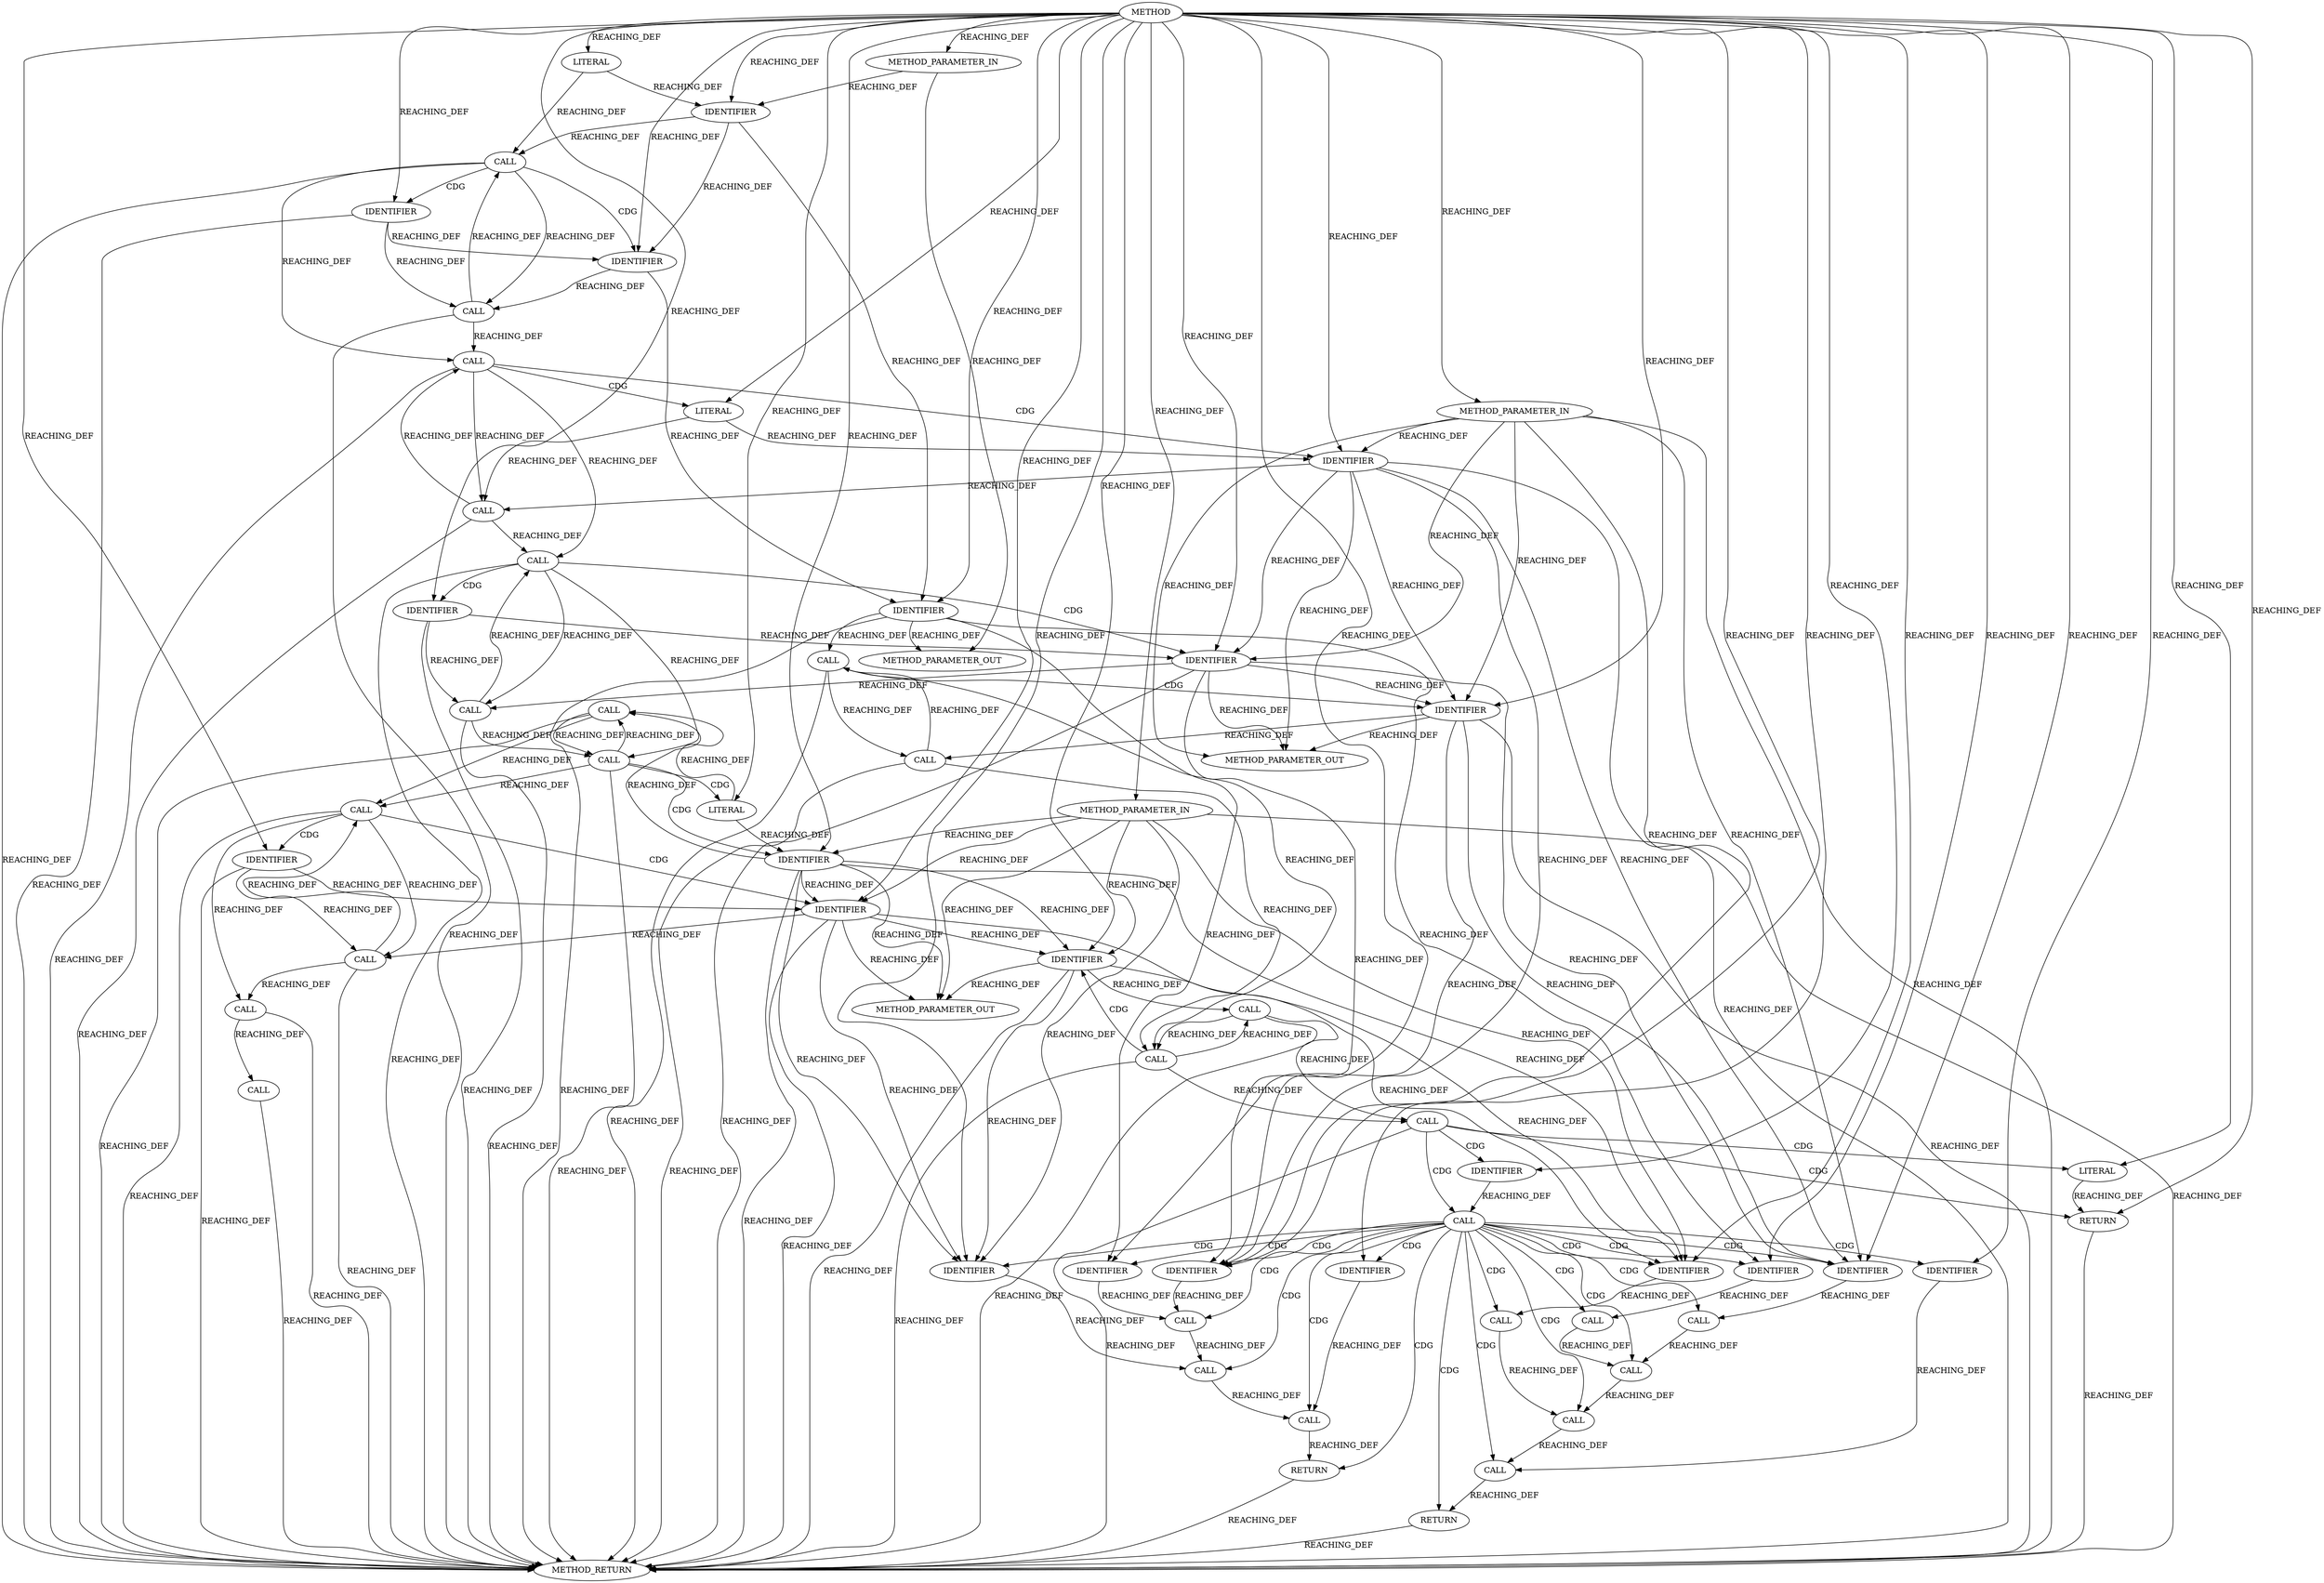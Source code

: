 strict digraph "" {
	node [label="\N"];
	1266	[ARGUMENT_INDEX=1,
		CODE="return front_len + middle_len + data_len +
		       CEPH_EPILOGUE_PLAIN_LEN;",
		COLUMN_NUMBER=3,
		LINE_NUMBER=421,
		ORDER=1,
		filename="messenger_v2.c",
		label=RETURN];
	1285	[CODE=RET,
		COLUMN_NUMBER=1,
		EVALUATION_STRATEGY=BY_VALUE,
		LINE_NUMBER=410,
		ORDER=6,
		TYPE_FULL_NAME=int,
		filename="messenger_v2.c",
		label=METHOD_RETURN];
	1266 -> 1285	[VARIABLE="<RET>",
		label=REACHING_DEF];
	1244	[ARGUMENT_INDEX=2,
		CODE="data_len < 0",
		COLUMN_NUMBER=9,
		DISPATCH_TYPE=STATIC_DISPATCH,
		LINE_NUMBER=415,
		METHOD_FULL_NAME="<operator>.lessThan",
		NAME="<operator>.lessThan",
		ORDER=2,
		TYPE_FULL_NAME="<empty>",
		filename="messenger_v2.c",
		label=CALL];
	1244 -> 1285	[VARIABLE="data_len < 0",
		label=REACHING_DEF];
	1228	[ARGUMENT_INDEX=1,
		CODE="front_len < 0 || front_len > CEPH_MSG_MAX_FRONT_LEN ||
	       middle_len < 0 || middle_len > CEPH_MSG_MAX_MIDDLE_LEN ||
	       \
data_len < 0",
		COLUMN_NUMBER=9,
		DISPATCH_TYPE=STATIC_DISPATCH,
		LINE_NUMBER=413,
		METHOD_FULL_NAME="<operator>.logicalOr",
		NAME="<operator>.logicalOr",
		ORDER=1,
		TYPE_FULL_NAME="<empty>",
		filename="messenger_v2.c",
		label=CALL];
	1244 -> 1228	[VARIABLE="data_len < 0",
		label=REACHING_DEF];
	1229	[ARGUMENT_INDEX=1,
		CODE="front_len < 0 || front_len > CEPH_MSG_MAX_FRONT_LEN ||
	       middle_len < 0 || middle_len > CEPH_MSG_MAX_MIDDLE_LEN",
		COLUMN_NUMBER=9,
		DISPATCH_TYPE=STATIC_DISPATCH,
		LINE_NUMBER=413,
		METHOD_FULL_NAME="<operator>.logicalOr",
		NAME="<operator>.logicalOr",
		ORDER=1,
		TYPE_FULL_NAME="<empty>",
		filename="messenger_v2.c",
		label=CALL];
	1244 -> 1229	[VARIABLE="data_len < 0",
		label=REACHING_DEF];
	1228 -> 1285	[VARIABLE="front_len < 0 || front_len > CEPH_MSG_MAX_FRONT_LEN ||
	       middle_len < 0 || middle_len > CEPH_MSG_MAX_MIDDLE_LEN ||
	       \
data_len < 0",
		label=REACHING_DEF];
	1227	[ARGUMENT_INDEX=1,
		CODE="front_len < 0 || front_len > CEPH_MSG_MAX_FRONT_LEN ||
	       middle_len < 0 || middle_len > CEPH_MSG_MAX_MIDDLE_LEN ||
	       \
data_len < 0 || data_len > CEPH_MSG_MAX_DATA_LEN",
		COLUMN_NUMBER=9,
		DISPATCH_TYPE=STATIC_DISPATCH,
		LINE_NUMBER=413,
		METHOD_FULL_NAME="<operator>.logicalOr",
		NAME="<operator>.logicalOr",
		ORDER=1,
		TYPE_FULL_NAME="<empty>",
		filename="messenger_v2.c",
		label=CALL];
	1228 -> 1227	[VARIABLE="front_len < 0 || front_len > CEPH_MSG_MAX_FRONT_LEN ||
	       middle_len < 0 || middle_len > CEPH_MSG_MAX_MIDDLE_LEN ||
	       \
data_len < 0",
		label=REACHING_DEF];
	1247	[ARGUMENT_INDEX=2,
		CODE="data_len > CEPH_MSG_MAX_DATA_LEN",
		COLUMN_NUMBER=25,
		DISPATCH_TYPE=STATIC_DISPATCH,
		LINE_NUMBER=415,
		METHOD_FULL_NAME="<operator>.greaterThan",
		NAME="<operator>.greaterThan",
		ORDER=2,
		TYPE_FULL_NAME="<empty>",
		filename="messenger_v2.c",
		label=CALL];
	1228 -> 1247	[VARIABLE="front_len < 0 || front_len > CEPH_MSG_MAX_FRONT_LEN ||
	       middle_len < 0 || middle_len > CEPH_MSG_MAX_MIDDLE_LEN ||
	       \
data_len < 0",
		label=REACHING_DEF];
	1248	[ARGUMENT_INDEX=1,
		CODE=data_len,
		COLUMN_NUMBER=25,
		LINE_NUMBER=415,
		NAME=data_len,
		ORDER=1,
		TYPE_FULL_NAME=int,
		filename="messenger_v2.c",
		label=IDENTIFIER];
	1228 -> 1248	[label=CDG];
	1249	[ARGUMENT_INDEX=2,
		CODE=CEPH_MSG_MAX_DATA_LEN,
		COLUMN_NUMBER=36,
		LINE_NUMBER=415,
		NAME=CEPH_MSG_MAX_DATA_LEN,
		ORDER=2,
		TYPE_FULL_NAME=ANY,
		filename="messenger_v2.c",
		label=IDENTIFIER];
	1228 -> 1249	[label=CDG];
	1229 -> 1285	[VARIABLE="front_len < 0 || front_len > CEPH_MSG_MAX_FRONT_LEN ||
	       middle_len < 0 || middle_len > CEPH_MSG_MAX_MIDDLE_LEN",
		label=REACHING_DEF];
	1229 -> 1244	[VARIABLE="front_len < 0 || front_len > CEPH_MSG_MAX_FRONT_LEN ||
	       middle_len < 0 || middle_len > CEPH_MSG_MAX_MIDDLE_LEN",
		label=REACHING_DEF];
	1229 -> 1228	[VARIABLE="front_len < 0 || front_len > CEPH_MSG_MAX_FRONT_LEN ||
	       middle_len < 0 || middle_len > CEPH_MSG_MAX_MIDDLE_LEN",
		label=REACHING_DEF];
	1245	[ARGUMENT_INDEX=1,
		CODE=data_len,
		COLUMN_NUMBER=9,
		LINE_NUMBER=415,
		NAME=data_len,
		ORDER=1,
		TYPE_FULL_NAME=int,
		filename="messenger_v2.c",
		label=IDENTIFIER];
	1229 -> 1245	[label=CDG];
	1246	[ARGUMENT_INDEX=2,
		CODE=0,
		COLUMN_NUMBER=20,
		LINE_NUMBER=415,
		ORDER=2,
		TYPE_FULL_NAME=int,
		filename="messenger_v2.c",
		label=LITERAL];
	1229 -> 1246	[label=CDG];
	1233	[ARGUMENT_INDEX=1,
		CODE=front_len,
		COLUMN_NUMBER=9,
		LINE_NUMBER=413,
		NAME=front_len,
		ORDER=1,
		TYPE_FULL_NAME=int,
		filename="messenger_v2.c",
		label=IDENTIFIER];
	1232	[ARGUMENT_INDEX=1,
		CODE="front_len < 0",
		COLUMN_NUMBER=9,
		DISPATCH_TYPE=STATIC_DISPATCH,
		LINE_NUMBER=413,
		METHOD_FULL_NAME="<operator>.lessThan",
		NAME="<operator>.lessThan",
		ORDER=1,
		TYPE_FULL_NAME="<empty>",
		filename="messenger_v2.c",
		label=CALL];
	1233 -> 1232	[VARIABLE=front_len,
		label=REACHING_DEF];
	1236	[ARGUMENT_INDEX=1,
		CODE=front_len,
		COLUMN_NUMBER=26,
		LINE_NUMBER=413,
		NAME=front_len,
		ORDER=1,
		TYPE_FULL_NAME=int,
		filename="messenger_v2.c",
		label=IDENTIFIER];
	1233 -> 1236	[VARIABLE=front_len,
		label=REACHING_DEF];
	1254	[ARGUMENT_INDEX=1,
		CODE=front_len,
		COLUMN_NUMBER=7,
		LINE_NUMBER=417,
		NAME=front_len,
		ORDER=1,
		TYPE_FULL_NAME=int,
		filename="messenger_v2.c",
		label=IDENTIFIER];
	1233 -> 1254	[VARIABLE=front_len,
		label=REACHING_DEF];
	1232 -> 1285	[VARIABLE="front_len < 0",
		label=REACHING_DEF];
	1232 -> 1236	[label=CDG];
	1231	[ARGUMENT_INDEX=1,
		CODE="front_len < 0 || front_len > CEPH_MSG_MAX_FRONT_LEN",
		COLUMN_NUMBER=9,
		DISPATCH_TYPE=STATIC_DISPATCH,
		LINE_NUMBER=413,
		METHOD_FULL_NAME="<operator>.logicalOr",
		NAME="<operator>.logicalOr",
		ORDER=1,
		TYPE_FULL_NAME="<empty>",
		filename="messenger_v2.c",
		label=CALL];
	1232 -> 1231	[VARIABLE="front_len < 0",
		label=REACHING_DEF];
	1235	[ARGUMENT_INDEX=2,
		CODE="front_len > CEPH_MSG_MAX_FRONT_LEN",
		COLUMN_NUMBER=26,
		DISPATCH_TYPE=STATIC_DISPATCH,
		LINE_NUMBER=413,
		METHOD_FULL_NAME="<operator>.greaterThan",
		NAME="<operator>.greaterThan",
		ORDER=2,
		TYPE_FULL_NAME="<empty>",
		filename="messenger_v2.c",
		label=CALL];
	1232 -> 1235	[VARIABLE="front_len < 0",
		label=REACHING_DEF];
	1237	[ARGUMENT_INDEX=2,
		CODE=CEPH_MSG_MAX_FRONT_LEN,
		COLUMN_NUMBER=38,
		LINE_NUMBER=413,
		NAME=CEPH_MSG_MAX_FRONT_LEN,
		ORDER=2,
		TYPE_FULL_NAME=ANY,
		filename="messenger_v2.c",
		label=IDENTIFIER];
	1232 -> 1237	[label=CDG];
	1236 -> 1254	[VARIABLE=front_len,
		label=REACHING_DEF];
	1236 -> 1235	[VARIABLE=front_len,
		label=REACHING_DEF];
	1254 -> 1285	[VARIABLE=front_len,
		label=REACHING_DEF];
	1253	[ARGUMENT_INDEX=1,
		CODE="!front_len",
		COLUMN_NUMBER=6,
		DISPATCH_TYPE=STATIC_DISPATCH,
		LINE_NUMBER=417,
		METHOD_FULL_NAME="<operator>.logicalNot",
		NAME="<operator>.logicalNot",
		ORDER=1,
		TYPE_FULL_NAME="<empty>",
		filename="messenger_v2.c",
		label=CALL];
	1254 -> 1253	[VARIABLE=front_len,
		label=REACHING_DEF];
	13103	[CODE="int front_len",
		COLUMN_NUMBER=30,
		EVALUATION_STRATEGY=BY_VALUE,
		INDEX=1,
		IS_VARIADIC=false,
		LINE_NUMBER=410,
		NAME=front_len,
		ORDER=1,
		TYPE_FULL_NAME=int,
		filename="messenger_v2.c",
		label=METHOD_PARAMETER_OUT];
	1254 -> 13103	[VARIABLE=front_len,
		label=REACHING_DEF];
	1270	[ARGUMENT_INDEX=1,
		CODE=front_len,
		COLUMN_NUMBER=10,
		LINE_NUMBER=421,
		NAME=front_len,
		ORDER=1,
		TYPE_FULL_NAME=int,
		filename="messenger_v2.c",
		label=IDENTIFIER];
	1254 -> 1270	[VARIABLE=front_len,
		label=REACHING_DEF];
	1279	[ARGUMENT_INDEX=1,
		CODE=front_len,
		COLUMN_NUMBER=20,
		LINE_NUMBER=424,
		NAME=front_len,
		ORDER=1,
		TYPE_FULL_NAME=int,
		filename="messenger_v2.c",
		label=IDENTIFIER];
	1254 -> 1279	[VARIABLE=front_len,
		label=REACHING_DEF];
	1234	[ARGUMENT_INDEX=2,
		CODE=0,
		COLUMN_NUMBER=21,
		LINE_NUMBER=413,
		ORDER=2,
		TYPE_FULL_NAME=int,
		filename="messenger_v2.c",
		label=LITERAL];
	1234 -> 1233	[VARIABLE=0,
		label=REACHING_DEF];
	1234 -> 1232	[VARIABLE=0,
		label=REACHING_DEF];
	1241	[ARGUMENT_INDEX=2,
		CODE="middle_len > CEPH_MSG_MAX_MIDDLE_LEN",
		COLUMN_NUMBER=27,
		DISPATCH_TYPE=STATIC_DISPATCH,
		LINE_NUMBER=414,
		METHOD_FULL_NAME="<operator>.greaterThan",
		NAME="<operator>.greaterThan",
		ORDER=2,
		TYPE_FULL_NAME="<empty>",
		filename="messenger_v2.c",
		label=CALL];
	1241 -> 1285	[VARIABLE="middle_len > CEPH_MSG_MAX_MIDDLE_LEN",
		label=REACHING_DEF];
	1241 -> 1229	[VARIABLE="middle_len > CEPH_MSG_MAX_MIDDLE_LEN",
		label=REACHING_DEF];
	1230	[ARGUMENT_INDEX=1,
		CODE="front_len < 0 || front_len > CEPH_MSG_MAX_FRONT_LEN ||
	       middle_len < 0",
		COLUMN_NUMBER=9,
		DISPATCH_TYPE=STATIC_DISPATCH,
		LINE_NUMBER=413,
		METHOD_FULL_NAME="<operator>.logicalOr",
		NAME="<operator>.logicalOr",
		ORDER=1,
		TYPE_FULL_NAME="<empty>",
		filename="messenger_v2.c",
		label=CALL];
	1241 -> 1230	[VARIABLE="middle_len > CEPH_MSG_MAX_MIDDLE_LEN",
		label=REACHING_DEF];
	1230 -> 1285	[VARIABLE="front_len < 0 || front_len > CEPH_MSG_MAX_FRONT_LEN ||
	       middle_len < 0",
		label=REACHING_DEF];
	1230 -> 1229	[VARIABLE="front_len < 0 || front_len > CEPH_MSG_MAX_FRONT_LEN ||
	       middle_len < 0",
		label=REACHING_DEF];
	1230 -> 1241	[VARIABLE="front_len < 0 || front_len > CEPH_MSG_MAX_FRONT_LEN ||
	       middle_len < 0",
		label=REACHING_DEF];
	1243	[ARGUMENT_INDEX=2,
		CODE=CEPH_MSG_MAX_MIDDLE_LEN,
		COLUMN_NUMBER=40,
		LINE_NUMBER=414,
		NAME=CEPH_MSG_MAX_MIDDLE_LEN,
		ORDER=2,
		TYPE_FULL_NAME=ANY,
		filename="messenger_v2.c",
		label=IDENTIFIER];
	1230 -> 1243	[label=CDG];
	1242	[ARGUMENT_INDEX=1,
		CODE=middle_len,
		COLUMN_NUMBER=27,
		LINE_NUMBER=414,
		NAME=middle_len,
		ORDER=1,
		TYPE_FULL_NAME=int,
		filename="messenger_v2.c",
		label=IDENTIFIER];
	1230 -> 1242	[label=CDG];
	1280	[ARGUMENT_INDEX=2,
		CODE="padded_len(middle_len)",
		COLUMN_NUMBER=33,
		DISPATCH_TYPE=STATIC_DISPATCH,
		LINE_NUMBER=424,
		METHOD_FULL_NAME=padded_len,
		NAME=padded_len,
		ORDER=2,
		TYPE_FULL_NAME="<empty>",
		filename="messenger_v2.c",
		label=CALL];
	1277	[ARGUMENT_INDEX=1,
		CODE="padded_len(front_len) + padded_len(middle_len)",
		COLUMN_NUMBER=9,
		DISPATCH_TYPE=STATIC_DISPATCH,
		LINE_NUMBER=424,
		METHOD_FULL_NAME="<operator>.addition",
		NAME="<operator>.addition",
		ORDER=1,
		TYPE_FULL_NAME="<empty>",
		filename="messenger_v2.c",
		label=CALL];
	1280 -> 1277	[VARIABLE="padded_len(middle_len)",
		label=REACHING_DEF];
	1276	[ARGUMENT_INDEX=1,
		CODE="padded_len(front_len) + padded_len(middle_len) +
	       padded_len(data_len)",
		COLUMN_NUMBER=9,
		DISPATCH_TYPE=STATIC_DISPATCH,
		LINE_NUMBER=424,
		METHOD_FULL_NAME="<operator>.addition",
		NAME="<operator>.addition",
		ORDER=1,
		TYPE_FULL_NAME="<empty>",
		filename="messenger_v2.c",
		label=CALL];
	1277 -> 1276	[VARIABLE="padded_len(front_len) + padded_len(middle_len)",
		label=REACHING_DEF];
	1227 -> 1285	[VARIABLE="front_len < 0 || front_len > CEPH_MSG_MAX_FRONT_LEN ||
	       middle_len < 0 || middle_len > CEPH_MSG_MAX_MIDDLE_LEN ||
	       \
data_len < 0 || data_len > CEPH_MSG_MAX_DATA_LEN",
		label=REACHING_DEF];
	1226	[ARGUMENT_INDEX=-1,
		CODE="BUG_ON(front_len < 0 || front_len > CEPH_MSG_MAX_FRONT_LEN ||
	       middle_len < 0 || middle_len > CEPH_MSG_MAX_MIDDLE_LEN ||
	       \
data_len < 0 || data_len > CEPH_MSG_MAX_DATA_LEN)",
		COLUMN_NUMBER=2,
		DISPATCH_TYPE=STATIC_DISPATCH,
		LINE_NUMBER=413,
		METHOD_FULL_NAME=BUG_ON,
		NAME=BUG_ON,
		ORDER=1,
		TYPE_FULL_NAME="<empty>",
		filename="messenger_v2.c",
		label=CALL];
	1227 -> 1226	[VARIABLE="front_len < 0 || front_len > CEPH_MSG_MAX_FRONT_LEN ||
	       middle_len < 0 || middle_len > CEPH_MSG_MAX_MIDDLE_LEN ||
	       \
data_len < 0 || data_len > CEPH_MSG_MAX_DATA_LEN",
		label=REACHING_DEF];
	1226 -> 1285	[VARIABLE="BUG_ON(front_len < 0 || front_len > CEPH_MSG_MAX_FRONT_LEN ||
	       middle_len < 0 || middle_len > CEPH_MSG_MAX_MIDDLE_LEN ||
	       \
data_len < 0 || data_len > CEPH_MSG_MAX_DATA_LEN)",
		label=REACHING_DEF];
	1231 -> 1285	[VARIABLE="front_len < 0 || front_len > CEPH_MSG_MAX_FRONT_LEN",
		label=REACHING_DEF];
	1231 -> 1230	[VARIABLE="front_len < 0 || front_len > CEPH_MSG_MAX_FRONT_LEN",
		label=REACHING_DEF];
	1238	[ARGUMENT_INDEX=2,
		CODE="middle_len < 0",
		COLUMN_NUMBER=9,
		DISPATCH_TYPE=STATIC_DISPATCH,
		LINE_NUMBER=414,
		METHOD_FULL_NAME="<operator>.lessThan",
		NAME="<operator>.lessThan",
		ORDER=2,
		TYPE_FULL_NAME="<empty>",
		filename="messenger_v2.c",
		label=CALL];
	1231 -> 1238	[VARIABLE="front_len < 0 || front_len > CEPH_MSG_MAX_FRONT_LEN",
		label=REACHING_DEF];
	1239	[ARGUMENT_INDEX=1,
		CODE=middle_len,
		COLUMN_NUMBER=9,
		LINE_NUMBER=414,
		NAME=middle_len,
		ORDER=1,
		TYPE_FULL_NAME=int,
		filename="messenger_v2.c",
		label=IDENTIFIER];
	1231 -> 1239	[label=CDG];
	1240	[ARGUMENT_INDEX=2,
		CODE=0,
		COLUMN_NUMBER=22,
		LINE_NUMBER=414,
		ORDER=2,
		TYPE_FULL_NAME=int,
		filename="messenger_v2.c",
		label=LITERAL];
	1231 -> 1240	[label=CDG];
	1235 -> 1285	[VARIABLE="front_len > CEPH_MSG_MAX_FRONT_LEN",
		label=REACHING_DEF];
	1235 -> 1232	[VARIABLE="front_len > CEPH_MSG_MAX_FRONT_LEN",
		label=REACHING_DEF];
	1235 -> 1231	[VARIABLE="front_len > CEPH_MSG_MAX_FRONT_LEN",
		label=REACHING_DEF];
	1237 -> 1285	[VARIABLE=CEPH_MSG_MAX_FRONT_LEN,
		label=REACHING_DEF];
	1237 -> 1236	[VARIABLE=CEPH_MSG_MAX_FRONT_LEN,
		label=REACHING_DEF];
	1237 -> 1235	[VARIABLE=CEPH_MSG_MAX_FRONT_LEN,
		label=REACHING_DEF];
	1243 -> 1285	[VARIABLE=CEPH_MSG_MAX_MIDDLE_LEN,
		label=REACHING_DEF];
	1243 -> 1241	[VARIABLE=CEPH_MSG_MAX_MIDDLE_LEN,
		label=REACHING_DEF];
	1243 -> 1242	[VARIABLE=CEPH_MSG_MAX_MIDDLE_LEN,
		label=REACHING_DEF];
	1242 -> 1285	[VARIABLE=middle_len,
		label=REACHING_DEF];
	1242 -> 1241	[VARIABLE=middle_len,
		label=REACHING_DEF];
	1256	[ARGUMENT_INDEX=1,
		CODE=middle_len,
		COLUMN_NUMBER=21,
		LINE_NUMBER=417,
		NAME=middle_len,
		ORDER=1,
		TYPE_FULL_NAME=int,
		filename="messenger_v2.c",
		label=IDENTIFIER];
	1242 -> 1256	[VARIABLE=middle_len,
		label=REACHING_DEF];
	1271	[ARGUMENT_INDEX=2,
		CODE=middle_len,
		COLUMN_NUMBER=22,
		LINE_NUMBER=421,
		NAME=middle_len,
		ORDER=2,
		TYPE_FULL_NAME=int,
		filename="messenger_v2.c",
		label=IDENTIFIER];
	1242 -> 1271	[VARIABLE=middle_len,
		label=REACHING_DEF];
	1281	[ARGUMENT_INDEX=1,
		CODE=middle_len,
		COLUMN_NUMBER=44,
		LINE_NUMBER=424,
		NAME=middle_len,
		ORDER=1,
		TYPE_FULL_NAME=int,
		filename="messenger_v2.c",
		label=IDENTIFIER];
	1242 -> 1281	[VARIABLE=middle_len,
		label=REACHING_DEF];
	13104	[CODE="int middle_len",
		COLUMN_NUMBER=45,
		EVALUATION_STRATEGY=BY_VALUE,
		INDEX=2,
		IS_VARIADIC=false,
		LINE_NUMBER=410,
		NAME=middle_len,
		ORDER=2,
		TYPE_FULL_NAME=int,
		filename="messenger_v2.c",
		label=METHOD_PARAMETER_OUT];
	1242 -> 13104	[VARIABLE=middle_len,
		label=REACHING_DEF];
	1238 -> 1285	[VARIABLE="middle_len < 0",
		label=REACHING_DEF];
	1238 -> 1230	[VARIABLE="middle_len < 0",
		label=REACHING_DEF];
	1238 -> 1231	[VARIABLE="middle_len < 0",
		label=REACHING_DEF];
	1239 -> 1285	[VARIABLE=middle_len,
		label=REACHING_DEF];
	1239 -> 1242	[VARIABLE=middle_len,
		label=REACHING_DEF];
	1239 -> 1238	[VARIABLE=middle_len,
		label=REACHING_DEF];
	1239 -> 1256	[VARIABLE=middle_len,
		label=REACHING_DEF];
	1239 -> 1271	[VARIABLE=middle_len,
		label=REACHING_DEF];
	1239 -> 1281	[VARIABLE=middle_len,
		label=REACHING_DEF];
	1239 -> 13104	[VARIABLE=middle_len,
		label=REACHING_DEF];
	1240 -> 1238	[VARIABLE=0,
		label=REACHING_DEF];
	1240 -> 1239	[VARIABLE=0,
		label=REACHING_DEF];
	1257	[ARGUMENT_INDEX=2,
		CODE="!data_len",
		COLUMN_NUMBER=35,
		DISPATCH_TYPE=STATIC_DISPATCH,
		LINE_NUMBER=417,
		METHOD_FULL_NAME="<operator>.logicalNot",
		NAME="<operator>.logicalNot",
		ORDER=2,
		TYPE_FULL_NAME="<empty>",
		filename="messenger_v2.c",
		label=CALL];
	1257 -> 1285	[VARIABLE="!data_len",
		label=REACHING_DEF];
	1251	[ARGUMENT_INDEX=-1,
		CODE="!front_len && !middle_len && !data_len",
		COLUMN_NUMBER=6,
		DISPATCH_TYPE=STATIC_DISPATCH,
		LINE_NUMBER=417,
		METHOD_FULL_NAME="<operator>.logicalAnd",
		NAME="<operator>.logicalAnd",
		ORDER=1,
		TYPE_FULL_NAME="<empty>",
		filename="messenger_v2.c",
		label=CALL];
	1257 -> 1251	[VARIABLE="!data_len",
		label=REACHING_DEF];
	1252	[ARGUMENT_INDEX=1,
		CODE="!front_len && !middle_len",
		COLUMN_NUMBER=6,
		DISPATCH_TYPE=STATIC_DISPATCH,
		LINE_NUMBER=417,
		METHOD_FULL_NAME="<operator>.logicalAnd",
		NAME="<operator>.logicalAnd",
		ORDER=1,
		TYPE_FULL_NAME="<empty>",
		filename="messenger_v2.c",
		label=CALL];
	1257 -> 1252	[VARIABLE="!data_len",
		label=REACHING_DEF];
	1251 -> 1285	[VARIABLE="!front_len && !middle_len && !data_len",
		label=REACHING_DEF];
	1260	[ARGUMENT_INDEX=1,
		CODE="return 0;",
		COLUMN_NUMBER=3,
		LINE_NUMBER=418,
		ORDER=1,
		filename="messenger_v2.c",
		label=RETURN];
	1251 -> 1260	[label=CDG];
	1261	[ARGUMENT_INDEX=-1,
		CODE=0,
		COLUMN_NUMBER=10,
		LINE_NUMBER=418,
		ORDER=1,
		TYPE_FULL_NAME=int,
		filename="messenger_v2.c",
		label=LITERAL];
	1251 -> 1261	[label=CDG];
	1264	[ARGUMENT_INDEX=1,
		CODE=secure,
		COLUMN_NUMBER=7,
		LINE_NUMBER=420,
		NAME=secure,
		ORDER=1,
		TYPE_FULL_NAME=bool,
		filename="messenger_v2.c",
		label=IDENTIFIER];
	1251 -> 1264	[label=CDG];
	1263	[ARGUMENT_INDEX=-1,
		CODE="!secure",
		COLUMN_NUMBER=6,
		DISPATCH_TYPE=STATIC_DISPATCH,
		LINE_NUMBER=420,
		METHOD_FULL_NAME="<operator>.logicalNot",
		NAME="<operator>.logicalNot",
		ORDER=1,
		TYPE_FULL_NAME="<empty>",
		filename="messenger_v2.c",
		label=CALL];
	1251 -> 1263	[label=CDG];
	1252 -> 1285	[VARIABLE="!front_len && !middle_len",
		label=REACHING_DEF];
	1252 -> 1257	[VARIABLE="!front_len && !middle_len",
		label=REACHING_DEF];
	1252 -> 1251	[VARIABLE="!front_len && !middle_len",
		label=REACHING_DEF];
	1258	[ARGUMENT_INDEX=1,
		CODE=data_len,
		COLUMN_NUMBER=36,
		LINE_NUMBER=417,
		NAME=data_len,
		ORDER=1,
		TYPE_FULL_NAME=int,
		filename="messenger_v2.c",
		label=IDENTIFIER];
	1252 -> 1258	[label=CDG];
	1274	[ARGUMENT_INDEX=-1,
		CODE="return padded_len(front_len) + padded_len(middle_len) +
	       padded_len(data_len) + CEPH_EPILOGUE_SECURE_LEN;",
		COLUMN_NUMBER=2,
		LINE_NUMBER=424,
		ORDER=4,
		filename="messenger_v2.c",
		label=RETURN];
	1274 -> 1285	[VARIABLE="<RET>",
		label=REACHING_DEF];
	1247 -> 1285	[VARIABLE="data_len > CEPH_MSG_MAX_DATA_LEN",
		label=REACHING_DEF];
	1247 -> 1228	[VARIABLE="data_len > CEPH_MSG_MAX_DATA_LEN",
		label=REACHING_DEF];
	1247 -> 1227	[VARIABLE="data_len > CEPH_MSG_MAX_DATA_LEN",
		label=REACHING_DEF];
	1275	[ARGUMENT_INDEX=-1,
		CODE="padded_len(front_len) + padded_len(middle_len) +
	       padded_len(data_len) + CEPH_EPILOGUE_SECURE_LEN",
		COLUMN_NUMBER=9,
		DISPATCH_TYPE=STATIC_DISPATCH,
		LINE_NUMBER=424,
		METHOD_FULL_NAME="<operator>.addition",
		NAME="<operator>.addition",
		ORDER=1,
		TYPE_FULL_NAME="<empty>",
		filename="messenger_v2.c",
		label=CALL];
	1275 -> 1274	[VARIABLE="padded_len(front_len) + padded_len(middle_len) +
	       padded_len(data_len) + CEPH_EPILOGUE_SECURE_LEN",
		label=REACHING_DEF];
	1253 -> 1285	[VARIABLE="!front_len",
		label=REACHING_DEF];
	1253 -> 1252	[VARIABLE="!front_len",
		label=REACHING_DEF];
	1255	[ARGUMENT_INDEX=2,
		CODE="!middle_len",
		COLUMN_NUMBER=20,
		DISPATCH_TYPE=STATIC_DISPATCH,
		LINE_NUMBER=417,
		METHOD_FULL_NAME="<operator>.logicalNot",
		NAME="<operator>.logicalNot",
		ORDER=2,
		TYPE_FULL_NAME="<empty>",
		filename="messenger_v2.c",
		label=CALL];
	1253 -> 1255	[VARIABLE="!front_len",
		label=REACHING_DEF];
	1253 -> 1256	[label=CDG];
	1255 -> 1285	[VARIABLE="!middle_len",
		label=REACHING_DEF];
	1255 -> 1252	[VARIABLE="!middle_len",
		label=REACHING_DEF];
	1255 -> 1253	[VARIABLE="!middle_len",
		label=REACHING_DEF];
	1256 -> 1285	[VARIABLE=middle_len,
		label=REACHING_DEF];
	1256 -> 1255	[VARIABLE=middle_len,
		label=REACHING_DEF];
	1256 -> 1271	[VARIABLE=middle_len,
		label=REACHING_DEF];
	1256 -> 1281	[VARIABLE=middle_len,
		label=REACHING_DEF];
	1256 -> 13104	[VARIABLE=middle_len,
		label=REACHING_DEF];
	1272	[ARGUMENT_INDEX=2,
		CODE=data_len,
		COLUMN_NUMBER=35,
		LINE_NUMBER=421,
		NAME=data_len,
		ORDER=2,
		TYPE_FULL_NAME=int,
		filename="messenger_v2.c",
		label=IDENTIFIER];
	1268	[ARGUMENT_INDEX=1,
		CODE="front_len + middle_len + data_len",
		COLUMN_NUMBER=10,
		DISPATCH_TYPE=STATIC_DISPATCH,
		LINE_NUMBER=421,
		METHOD_FULL_NAME="<operator>.addition",
		NAME="<operator>.addition",
		ORDER=1,
		TYPE_FULL_NAME="<empty>",
		filename="messenger_v2.c",
		label=CALL];
	1272 -> 1268	[VARIABLE=data_len,
		label=REACHING_DEF];
	1267	[ARGUMENT_INDEX=-1,
		CODE="front_len + middle_len + data_len +
		       CEPH_EPILOGUE_PLAIN_LEN",
		COLUMN_NUMBER=10,
		DISPATCH_TYPE=STATIC_DISPATCH,
		LINE_NUMBER=421,
		METHOD_FULL_NAME="<operator>.addition",
		NAME="<operator>.addition",
		ORDER=1,
		TYPE_FULL_NAME="<empty>",
		filename="messenger_v2.c",
		label=CALL];
	1268 -> 1267	[VARIABLE="front_len + middle_len + data_len",
		label=REACHING_DEF];
	1269	[ARGUMENT_INDEX=1,
		CODE="front_len + middle_len",
		COLUMN_NUMBER=10,
		DISPATCH_TYPE=STATIC_DISPATCH,
		LINE_NUMBER=421,
		METHOD_FULL_NAME="<operator>.addition",
		NAME="<operator>.addition",
		ORDER=1,
		TYPE_FULL_NAME="<empty>",
		filename="messenger_v2.c",
		label=CALL];
	1269 -> 1268	[VARIABLE="front_len + middle_len",
		label=REACHING_DEF];
	1223	[CODE="int data_len",
		COLUMN_NUMBER=61,
		EVALUATION_STRATEGY=BY_VALUE,
		INDEX=3,
		IS_VARIADIC=false,
		LINE_NUMBER=410,
		NAME=data_len,
		ORDER=3,
		TYPE_FULL_NAME=int,
		filename="messenger_v2.c",
		label=METHOD_PARAMETER_IN];
	1223 -> 1285	[VARIABLE=data_len,
		label=REACHING_DEF];
	1223 -> 1272	[VARIABLE=data_len,
		label=REACHING_DEF];
	1223 -> 1245	[VARIABLE=data_len,
		label=REACHING_DEF];
	1223 -> 1248	[VARIABLE=data_len,
		label=REACHING_DEF];
	1223 -> 1258	[VARIABLE=data_len,
		label=REACHING_DEF];
	1283	[ARGUMENT_INDEX=1,
		CODE=data_len,
		COLUMN_NUMBER=20,
		LINE_NUMBER=425,
		NAME=data_len,
		ORDER=1,
		TYPE_FULL_NAME=int,
		filename="messenger_v2.c",
		label=IDENTIFIER];
	1223 -> 1283	[VARIABLE=data_len,
		label=REACHING_DEF];
	13105	[CODE="int data_len",
		COLUMN_NUMBER=61,
		EVALUATION_STRATEGY=BY_VALUE,
		INDEX=3,
		IS_VARIADIC=false,
		LINE_NUMBER=410,
		NAME=data_len,
		ORDER=3,
		TYPE_FULL_NAME=int,
		filename="messenger_v2.c",
		label=METHOD_PARAMETER_OUT];
	1223 -> 13105	[VARIABLE=data_len,
		label=REACHING_DEF];
	1245 -> 1285	[VARIABLE=data_len,
		label=REACHING_DEF];
	1245 -> 1244	[VARIABLE=data_len,
		label=REACHING_DEF];
	1245 -> 1272	[VARIABLE=data_len,
		label=REACHING_DEF];
	1245 -> 1248	[VARIABLE=data_len,
		label=REACHING_DEF];
	1245 -> 1258	[VARIABLE=data_len,
		label=REACHING_DEF];
	1245 -> 1283	[VARIABLE=data_len,
		label=REACHING_DEF];
	1245 -> 13105	[VARIABLE=data_len,
		label=REACHING_DEF];
	1248 -> 1285	[VARIABLE=data_len,
		label=REACHING_DEF];
	1248 -> 1247	[VARIABLE=data_len,
		label=REACHING_DEF];
	1248 -> 1272	[VARIABLE=data_len,
		label=REACHING_DEF];
	1248 -> 1258	[VARIABLE=data_len,
		label=REACHING_DEF];
	1248 -> 1283	[VARIABLE=data_len,
		label=REACHING_DEF];
	1248 -> 13105	[VARIABLE=data_len,
		label=REACHING_DEF];
	1258 -> 1285	[VARIABLE=data_len,
		label=REACHING_DEF];
	1258 -> 1257	[VARIABLE=data_len,
		label=REACHING_DEF];
	1258 -> 1272	[VARIABLE=data_len,
		label=REACHING_DEF];
	1258 -> 1283	[VARIABLE=data_len,
		label=REACHING_DEF];
	1258 -> 13105	[VARIABLE=data_len,
		label=REACHING_DEF];
	1282	[ARGUMENT_INDEX=2,
		CODE="padded_len(data_len)",
		COLUMN_NUMBER=9,
		DISPATCH_TYPE=STATIC_DISPATCH,
		LINE_NUMBER=425,
		METHOD_FULL_NAME=padded_len,
		NAME=padded_len,
		ORDER=2,
		TYPE_FULL_NAME="<empty>",
		filename="messenger_v2.c",
		label=CALL];
	1283 -> 1282	[VARIABLE=data_len,
		label=REACHING_DEF];
	1249 -> 1285	[VARIABLE=CEPH_MSG_MAX_DATA_LEN,
		label=REACHING_DEF];
	1249 -> 1247	[VARIABLE=CEPH_MSG_MAX_DATA_LEN,
		label=REACHING_DEF];
	1249 -> 1248	[VARIABLE=CEPH_MSG_MAX_DATA_LEN,
		label=REACHING_DEF];
	1271 -> 1269	[VARIABLE=middle_len,
		label=REACHING_DEF];
	1281 -> 1280	[VARIABLE=middle_len,
		label=REACHING_DEF];
	1282 -> 1276	[VARIABLE="padded_len(data_len)",
		label=REACHING_DEF];
	1246 -> 1244	[VARIABLE=0,
		label=REACHING_DEF];
	1246 -> 1245	[VARIABLE=0,
		label=REACHING_DEF];
	1260 -> 1285	[VARIABLE="<RET>",
		label=REACHING_DEF];
	1278	[ARGUMENT_INDEX=1,
		CODE="padded_len(front_len)",
		COLUMN_NUMBER=9,
		DISPATCH_TYPE=STATIC_DISPATCH,
		LINE_NUMBER=424,
		METHOD_FULL_NAME=padded_len,
		NAME=padded_len,
		ORDER=1,
		TYPE_FULL_NAME="<empty>",
		filename="messenger_v2.c",
		label=CALL];
	1278 -> 1277	[VARIABLE="padded_len(front_len)",
		label=REACHING_DEF];
	1267 -> 1266	[VARIABLE="front_len + middle_len + data_len +
		       CEPH_EPILOGUE_PLAIN_LEN",
		label=REACHING_DEF];
	1276 -> 1275	[VARIABLE="padded_len(front_len) + padded_len(middle_len) +
	       padded_len(data_len)",
		label=REACHING_DEF];
	1221	[CODE="int front_len",
		COLUMN_NUMBER=30,
		EVALUATION_STRATEGY=BY_VALUE,
		INDEX=1,
		IS_VARIADIC=false,
		LINE_NUMBER=410,
		NAME=front_len,
		ORDER=1,
		TYPE_FULL_NAME=int,
		filename="messenger_v2.c",
		label=METHOD_PARAMETER_IN];
	1221 -> 1233	[VARIABLE=front_len,
		label=REACHING_DEF];
	1221 -> 13103	[VARIABLE=front_len,
		label=REACHING_DEF];
	1270 -> 1269	[VARIABLE=front_len,
		label=REACHING_DEF];
	1279 -> 1278	[VARIABLE=front_len,
		label=REACHING_DEF];
	1261 -> 1260	[VARIABLE=0,
		label=REACHING_DEF];
	1284	[ARGUMENT_INDEX=2,
		CODE=CEPH_EPILOGUE_SECURE_LEN,
		COLUMN_NUMBER=32,
		LINE_NUMBER=425,
		NAME=CEPH_EPILOGUE_SECURE_LEN,
		ORDER=2,
		TYPE_FULL_NAME=ANY,
		filename="messenger_v2.c",
		label=IDENTIFIER];
	1284 -> 1275	[VARIABLE=CEPH_EPILOGUE_SECURE_LEN,
		label=REACHING_DEF];
	1222	[CODE="int middle_len",
		COLUMN_NUMBER=45,
		EVALUATION_STRATEGY=BY_VALUE,
		INDEX=2,
		IS_VARIADIC=false,
		LINE_NUMBER=410,
		NAME=middle_len,
		ORDER=2,
		TYPE_FULL_NAME=int,
		filename="messenger_v2.c",
		label=METHOD_PARAMETER_IN];
	1222 -> 1285	[VARIABLE=middle_len,
		label=REACHING_DEF];
	1222 -> 1242	[VARIABLE=middle_len,
		label=REACHING_DEF];
	1222 -> 1239	[VARIABLE=middle_len,
		label=REACHING_DEF];
	1222 -> 1256	[VARIABLE=middle_len,
		label=REACHING_DEF];
	1222 -> 1271	[VARIABLE=middle_len,
		label=REACHING_DEF];
	1222 -> 1281	[VARIABLE=middle_len,
		label=REACHING_DEF];
	1222 -> 13104	[VARIABLE=middle_len,
		label=REACHING_DEF];
	1264 -> 1263	[VARIABLE=secure,
		label=REACHING_DEF];
	1263 -> 1266	[label=CDG];
	1263 -> 1280	[label=CDG];
	1263 -> 1277	[label=CDG];
	1263 -> 1274	[label=CDG];
	1263 -> 1275	[label=CDG];
	1263 -> 1272	[label=CDG];
	1263 -> 1268	[label=CDG];
	1263 -> 1269	[label=CDG];
	1263 -> 1283	[label=CDG];
	1263 -> 1271	[label=CDG];
	1263 -> 1281	[label=CDG];
	1263 -> 1282	[label=CDG];
	1263 -> 1278	[label=CDG];
	1263 -> 1267	[label=CDG];
	1263 -> 1276	[label=CDG];
	1263 -> 1270	[label=CDG];
	1263 -> 1279	[label=CDG];
	1263 -> 1284	[label=CDG];
	1273	[ARGUMENT_INDEX=2,
		CODE=CEPH_EPILOGUE_PLAIN_LEN,
		COLUMN_NUMBER=10,
		LINE_NUMBER=422,
		NAME=CEPH_EPILOGUE_PLAIN_LEN,
		ORDER=2,
		TYPE_FULL_NAME=ANY,
		filename="messenger_v2.c",
		label=IDENTIFIER];
	1263 -> 1273	[label=CDG];
	1273 -> 1267	[VARIABLE=CEPH_EPILOGUE_PLAIN_LEN,
		label=REACHING_DEF];
	1220	[AST_PARENT_FULL_NAME="messenger_v2.c:<global>",
		AST_PARENT_TYPE=TYPE_DECL,
		CODE="static int __tail_onwire_len(int front_len, int middle_len, int data_len,
			     bool secure)
{
	BUG_ON(front_len < 0 || front_\
len > CEPH_MSG_MAX_FRONT_LEN ||
	       middle_len < 0 || middle_len > CEPH_MSG_MAX_MIDDLE_LEN ||
	       data_len < 0 || data_len > \
CEPH_MSG_MAX_DATA_LEN);

	if (!front_len && !middle_len && !data_len)
		return 0;

	if (!secure)
		return front_len + middle_len + \
data_len +
		       CEPH_EPILOGUE_PLAIN_LEN;

	return padded_len(front_len) + padded_len(middle_len) +
	       padded_len(data_len) + \
CEPH_EPILOGUE_SECURE_LEN;
}",
		COLUMN_NUMBER=1,
		COLUMN_NUMBER_END=1,
		FILENAME="messenger_v2.c",
		FULL_NAME=__tail_onwire_len,
		IS_EXTERNAL=false,
		LINE_NUMBER=410,
		LINE_NUMBER_END=426,
		NAME=__tail_onwire_len,
		ORDER=29,
		SIGNATURE="int __tail_onwire_len (int,int,int,bool)",
		filename="messenger_v2.c",
		label=METHOD];
	1220 -> 1233	[label=REACHING_DEF];
	1220 -> 1236	[label=REACHING_DEF];
	1220 -> 1254	[label=REACHING_DEF];
	1220 -> 1234	[label=REACHING_DEF];
	1220 -> 1237	[label=REACHING_DEF];
	1220 -> 1243	[label=REACHING_DEF];
	1220 -> 1242	[label=REACHING_DEF];
	1220 -> 1239	[label=REACHING_DEF];
	1220 -> 1240	[label=REACHING_DEF];
	1220 -> 1256	[label=REACHING_DEF];
	1220 -> 1272	[label=REACHING_DEF];
	1220 -> 1223	[label=REACHING_DEF];
	1220 -> 1245	[label=REACHING_DEF];
	1220 -> 1248	[label=REACHING_DEF];
	1220 -> 1258	[label=REACHING_DEF];
	1220 -> 1283	[label=REACHING_DEF];
	1220 -> 1249	[label=REACHING_DEF];
	1220 -> 1271	[label=REACHING_DEF];
	1220 -> 1281	[label=REACHING_DEF];
	1220 -> 1246	[label=REACHING_DEF];
	1220 -> 1260	[label=REACHING_DEF];
	1220 -> 1221	[label=REACHING_DEF];
	1220 -> 1270	[label=REACHING_DEF];
	1220 -> 1279	[label=REACHING_DEF];
	1220 -> 1261	[label=REACHING_DEF];
	1220 -> 1284	[label=REACHING_DEF];
	1220 -> 1222	[label=REACHING_DEF];
	1220 -> 1264	[label=REACHING_DEF];
	1220 -> 1273	[label=REACHING_DEF];
}
